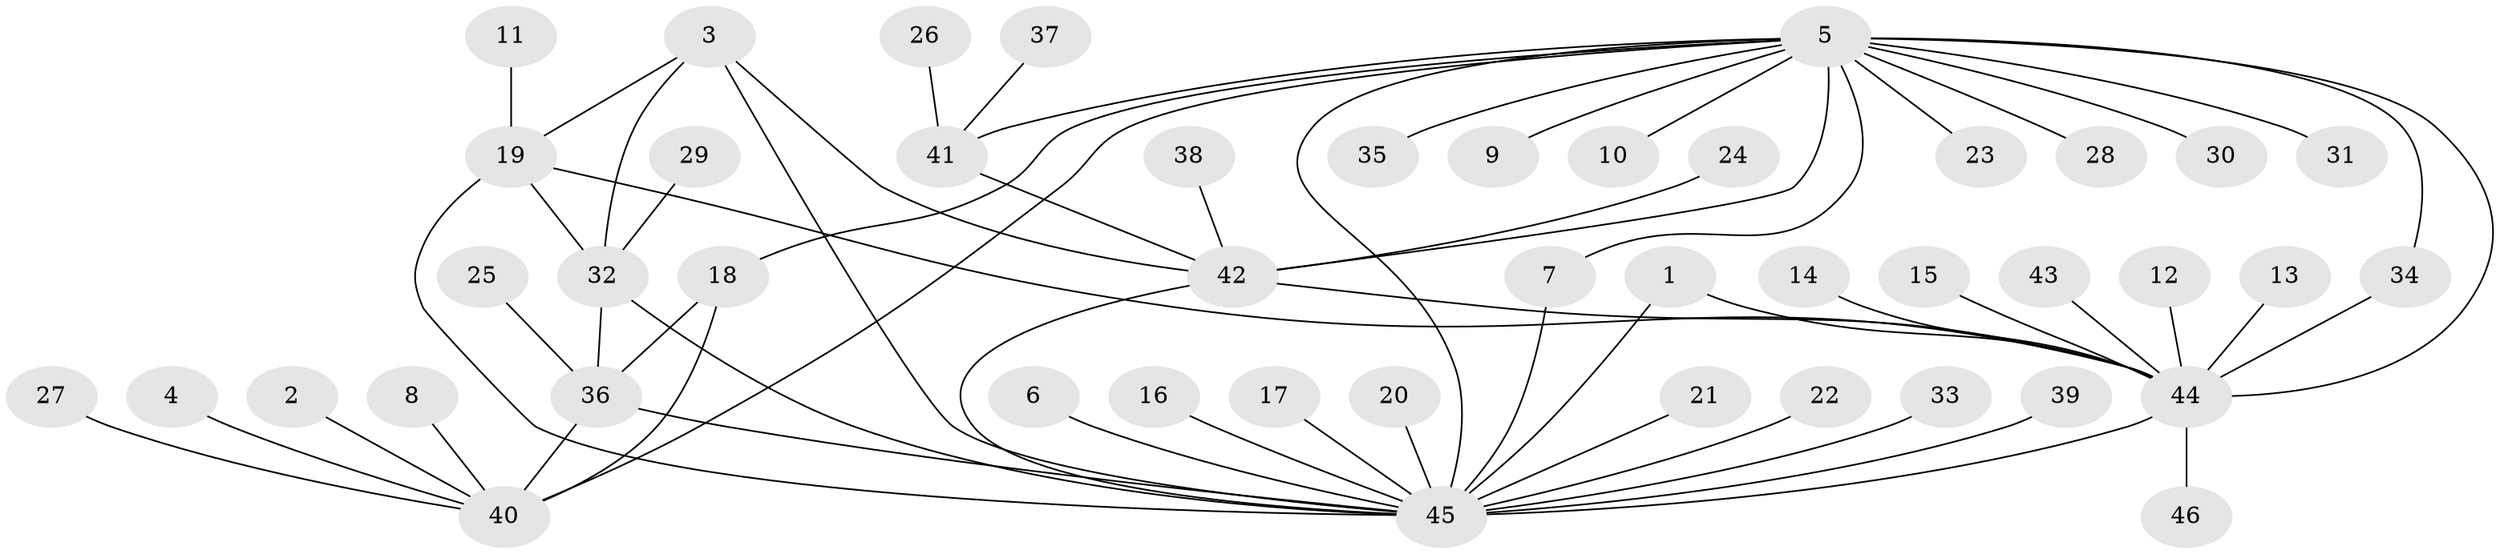 // original degree distribution, {12: 0.01098901098901099, 5: 0.07692307692307693, 9: 0.02197802197802198, 8: 0.03296703296703297, 6: 0.01098901098901099, 10: 0.01098901098901099, 7: 0.02197802197802198, 11: 0.01098901098901099, 3: 0.04395604395604396, 13: 0.01098901098901099, 1: 0.6483516483516484, 2: 0.08791208791208792, 4: 0.01098901098901099}
// Generated by graph-tools (version 1.1) at 2025/26/03/09/25 03:26:42]
// undirected, 46 vertices, 61 edges
graph export_dot {
graph [start="1"]
  node [color=gray90,style=filled];
  1;
  2;
  3;
  4;
  5;
  6;
  7;
  8;
  9;
  10;
  11;
  12;
  13;
  14;
  15;
  16;
  17;
  18;
  19;
  20;
  21;
  22;
  23;
  24;
  25;
  26;
  27;
  28;
  29;
  30;
  31;
  32;
  33;
  34;
  35;
  36;
  37;
  38;
  39;
  40;
  41;
  42;
  43;
  44;
  45;
  46;
  1 -- 44 [weight=1.0];
  1 -- 45 [weight=2.0];
  2 -- 40 [weight=1.0];
  3 -- 19 [weight=1.0];
  3 -- 32 [weight=1.0];
  3 -- 42 [weight=1.0];
  3 -- 45 [weight=1.0];
  4 -- 40 [weight=1.0];
  5 -- 7 [weight=1.0];
  5 -- 9 [weight=1.0];
  5 -- 10 [weight=1.0];
  5 -- 18 [weight=1.0];
  5 -- 23 [weight=1.0];
  5 -- 28 [weight=1.0];
  5 -- 30 [weight=1.0];
  5 -- 31 [weight=1.0];
  5 -- 34 [weight=1.0];
  5 -- 35 [weight=1.0];
  5 -- 40 [weight=1.0];
  5 -- 41 [weight=3.0];
  5 -- 42 [weight=2.0];
  5 -- 44 [weight=4.0];
  5 -- 45 [weight=1.0];
  6 -- 45 [weight=1.0];
  7 -- 45 [weight=1.0];
  8 -- 40 [weight=1.0];
  11 -- 19 [weight=1.0];
  12 -- 44 [weight=1.0];
  13 -- 44 [weight=1.0];
  14 -- 44 [weight=1.0];
  15 -- 44 [weight=1.0];
  16 -- 45 [weight=1.0];
  17 -- 45 [weight=1.0];
  18 -- 36 [weight=2.0];
  18 -- 40 [weight=1.0];
  19 -- 32 [weight=1.0];
  19 -- 44 [weight=1.0];
  19 -- 45 [weight=1.0];
  20 -- 45 [weight=1.0];
  21 -- 45 [weight=1.0];
  22 -- 45 [weight=1.0];
  24 -- 42 [weight=1.0];
  25 -- 36 [weight=1.0];
  26 -- 41 [weight=1.0];
  27 -- 40 [weight=1.0];
  29 -- 32 [weight=1.0];
  32 -- 36 [weight=1.0];
  32 -- 45 [weight=2.0];
  33 -- 45 [weight=1.0];
  34 -- 44 [weight=1.0];
  36 -- 40 [weight=2.0];
  36 -- 45 [weight=1.0];
  37 -- 41 [weight=1.0];
  38 -- 42 [weight=1.0];
  39 -- 45 [weight=1.0];
  41 -- 42 [weight=1.0];
  42 -- 44 [weight=1.0];
  42 -- 45 [weight=1.0];
  43 -- 44 [weight=1.0];
  44 -- 45 [weight=2.0];
  44 -- 46 [weight=1.0];
}

